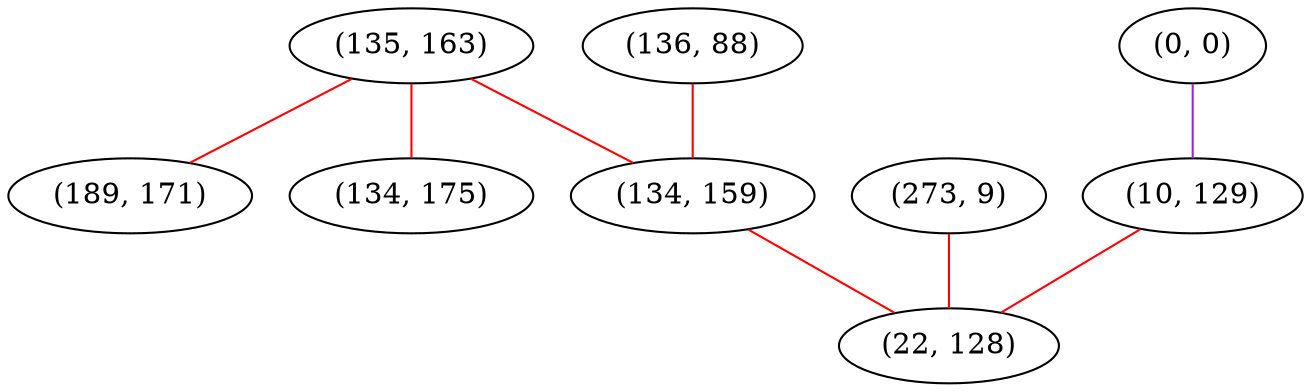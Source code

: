 graph "" {
"(135, 163)";
"(136, 88)";
"(273, 9)";
"(134, 159)";
"(189, 171)";
"(0, 0)";
"(10, 129)";
"(134, 175)";
"(22, 128)";
"(135, 163)" -- "(134, 175)"  [color=red, key=0, weight=1];
"(135, 163)" -- "(134, 159)"  [color=red, key=0, weight=1];
"(135, 163)" -- "(189, 171)"  [color=red, key=0, weight=1];
"(136, 88)" -- "(134, 159)"  [color=red, key=0, weight=1];
"(273, 9)" -- "(22, 128)"  [color=red, key=0, weight=1];
"(134, 159)" -- "(22, 128)"  [color=red, key=0, weight=1];
"(0, 0)" -- "(10, 129)"  [color=purple, key=0, weight=4];
"(10, 129)" -- "(22, 128)"  [color=red, key=0, weight=1];
}

